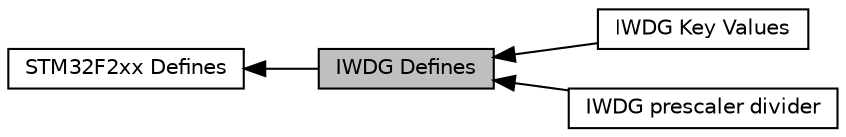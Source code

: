 digraph "IWDG Defines"
{
  edge [fontname="Helvetica",fontsize="10",labelfontname="Helvetica",labelfontsize="10"];
  node [fontname="Helvetica",fontsize="10",shape=record];
  rankdir=LR;
  Node2 [label="IWDG Key Values",height=0.2,width=0.4,color="black", fillcolor="white", style="filled",URL="$group__iwdg__key.html"];
  Node1 [label="STM32F2xx Defines",height=0.2,width=0.4,color="black", fillcolor="white", style="filled",URL="$group__STM32F2xx__defines.html",tooltip="Defined Constants and Types for the STM32F2xx series. "];
  Node0 [label="IWDG Defines",height=0.2,width=0.4,color="black", fillcolor="grey75", style="filled", fontcolor="black"];
  Node3 [label="IWDG prescaler divider",height=0.2,width=0.4,color="black", fillcolor="white", style="filled",URL="$group__iwdg__prediv.html"];
  Node1->Node0 [shape=plaintext, dir="back", style="solid"];
  Node0->Node2 [shape=plaintext, dir="back", style="solid"];
  Node0->Node3 [shape=plaintext, dir="back", style="solid"];
}
